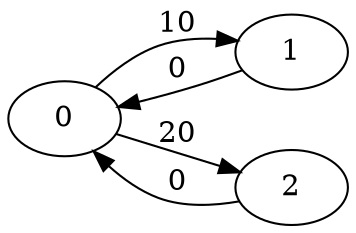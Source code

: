 digraph g{
   rankdir="LR";
   edge[splines="curved"]
   0 -> 1 [label = "10"];
   1 -> 0 [label = "0"];
   0 -> 2 [label = "20"];
   2 -> 0 [label = "0"];
}
